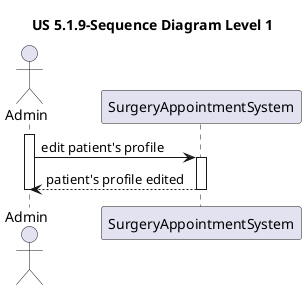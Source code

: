 @startuml
title US 5.1.9-Sequence Diagram Level 1

actor Admin
participant SurgeryAppointmentSystem

activate Admin
Admin-> SurgeryAppointmentSystem: edit patient's profile
activate SurgeryAppointmentSystem

SurgeryAppointmentSystem --> Admin: patient's profile edited
deactivate SurgeryAppointmentSystem

deactivate Admin
@enduml